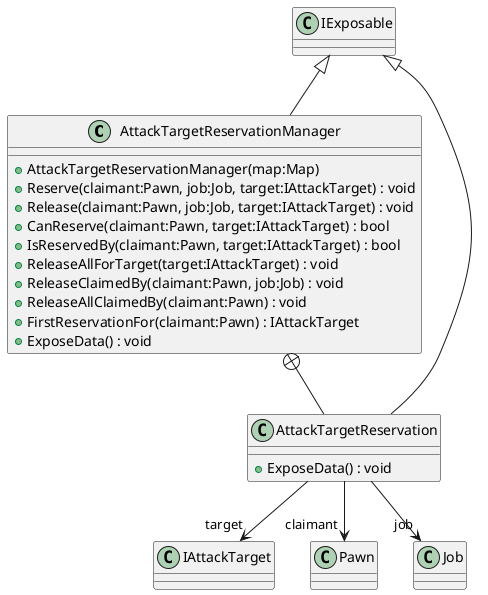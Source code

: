 @startuml
class AttackTargetReservationManager {
    + AttackTargetReservationManager(map:Map)
    + Reserve(claimant:Pawn, job:Job, target:IAttackTarget) : void
    + Release(claimant:Pawn, job:Job, target:IAttackTarget) : void
    + CanReserve(claimant:Pawn, target:IAttackTarget) : bool
    + IsReservedBy(claimant:Pawn, target:IAttackTarget) : bool
    + ReleaseAllForTarget(target:IAttackTarget) : void
    + ReleaseClaimedBy(claimant:Pawn, job:Job) : void
    + ReleaseAllClaimedBy(claimant:Pawn) : void
    + FirstReservationFor(claimant:Pawn) : IAttackTarget
    + ExposeData() : void
}
class AttackTargetReservation {
    + ExposeData() : void
}
IExposable <|-- AttackTargetReservationManager
AttackTargetReservationManager +-- AttackTargetReservation
IExposable <|-- AttackTargetReservation
AttackTargetReservation --> "target" IAttackTarget
AttackTargetReservation --> "claimant" Pawn
AttackTargetReservation --> "job" Job
@enduml
